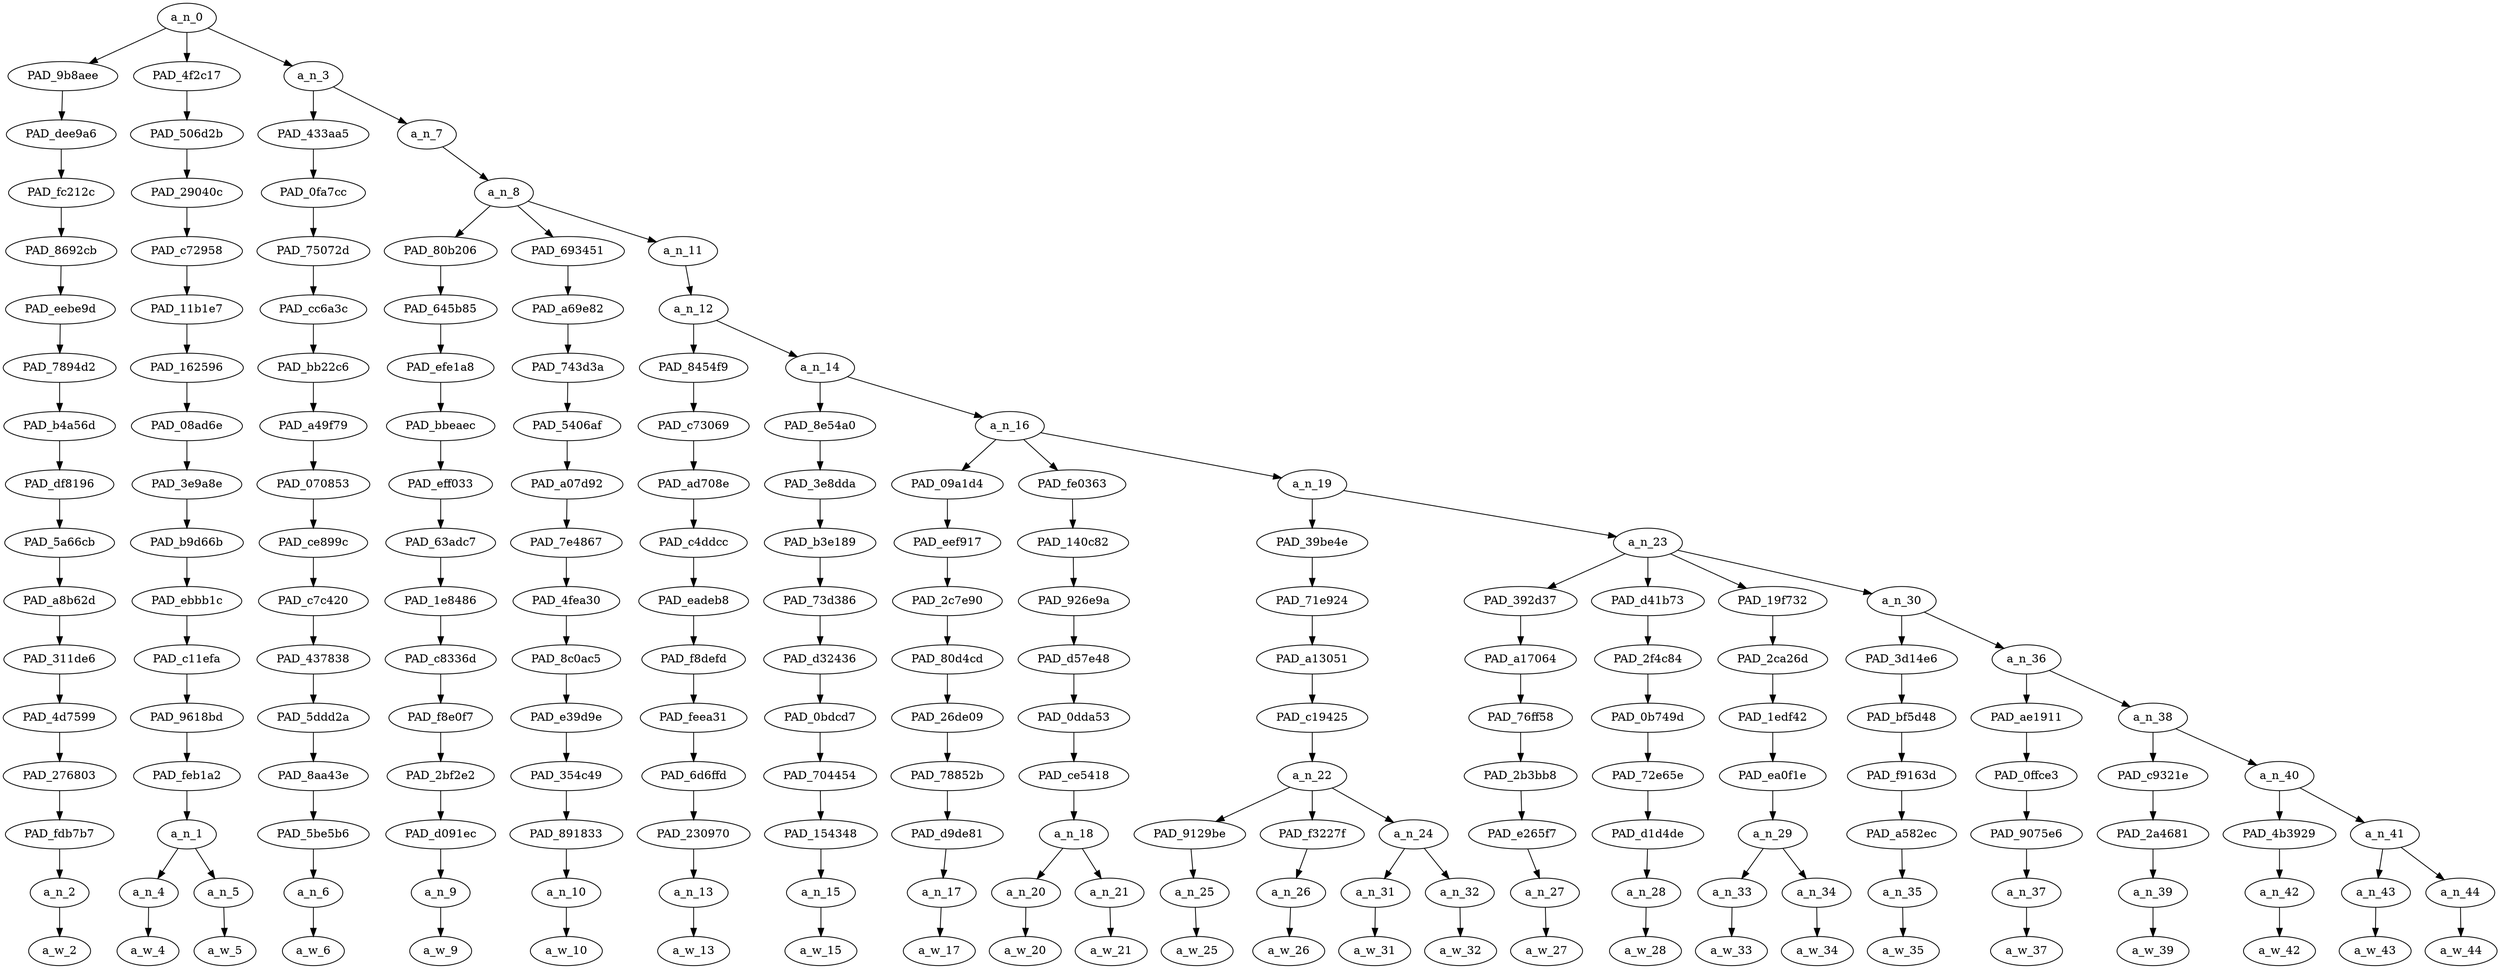 strict digraph "" {
	a_n_0	[div_dir=1,
		index=0,
		level=16,
		pos="2.247606819058642,16!",
		text_span="[0, 1, 2, 3, 4, 5, 6, 7, 8, 9, 10, 11, 12, 13, 14, 15, 16, 17, 18, 19, 20, 21, 22, 23, 24]",
		value=1.00000000];
	PAD_9b8aee	[div_dir=1,
		index=1,
		level=15,
		pos="2.0,15!",
		text_span="[2]",
		value=0.02842164];
	a_n_0 -> PAD_9b8aee;
	PAD_4f2c17	[div_dir=1,
		index=0,
		level=15,
		pos="0.5,15!",
		text_span="[0, 1]",
		value=0.15666634];
	a_n_0 -> PAD_4f2c17;
	a_n_3	[div_dir=1,
		index=2,
		level=15,
		pos="4.242820457175926,15!",
		text_span="[3, 4, 5, 6, 7, 8, 9, 10, 11, 12, 13, 14, 15, 16, 17, 18, 19, 20, 21, 22, 23, 24]",
		value=0.81402770];
	a_n_0 -> a_n_3;
	PAD_dee9a6	[div_dir=1,
		index=1,
		level=14,
		pos="2.0,14!",
		text_span="[2]",
		value=0.02842164];
	PAD_9b8aee -> PAD_dee9a6;
	PAD_fc212c	[div_dir=1,
		index=1,
		level=13,
		pos="2.0,13!",
		text_span="[2]",
		value=0.02842164];
	PAD_dee9a6 -> PAD_fc212c;
	PAD_8692cb	[div_dir=1,
		index=1,
		level=12,
		pos="2.0,12!",
		text_span="[2]",
		value=0.02842164];
	PAD_fc212c -> PAD_8692cb;
	PAD_eebe9d	[div_dir=1,
		index=1,
		level=11,
		pos="2.0,11!",
		text_span="[2]",
		value=0.02842164];
	PAD_8692cb -> PAD_eebe9d;
	PAD_7894d2	[div_dir=1,
		index=1,
		level=10,
		pos="2.0,10!",
		text_span="[2]",
		value=0.02842164];
	PAD_eebe9d -> PAD_7894d2;
	PAD_b4a56d	[div_dir=1,
		index=1,
		level=9,
		pos="2.0,9!",
		text_span="[2]",
		value=0.02842164];
	PAD_7894d2 -> PAD_b4a56d;
	PAD_df8196	[div_dir=1,
		index=1,
		level=8,
		pos="2.0,8!",
		text_span="[2]",
		value=0.02842164];
	PAD_b4a56d -> PAD_df8196;
	PAD_5a66cb	[div_dir=1,
		index=1,
		level=7,
		pos="2.0,7!",
		text_span="[2]",
		value=0.02842164];
	PAD_df8196 -> PAD_5a66cb;
	PAD_a8b62d	[div_dir=1,
		index=1,
		level=6,
		pos="2.0,6!",
		text_span="[2]",
		value=0.02842164];
	PAD_5a66cb -> PAD_a8b62d;
	PAD_311de6	[div_dir=1,
		index=1,
		level=5,
		pos="2.0,5!",
		text_span="[2]",
		value=0.02842164];
	PAD_a8b62d -> PAD_311de6;
	PAD_4d7599	[div_dir=1,
		index=1,
		level=4,
		pos="2.0,4!",
		text_span="[2]",
		value=0.02842164];
	PAD_311de6 -> PAD_4d7599;
	PAD_276803	[div_dir=1,
		index=1,
		level=3,
		pos="2.0,3!",
		text_span="[2]",
		value=0.02842164];
	PAD_4d7599 -> PAD_276803;
	PAD_fdb7b7	[div_dir=1,
		index=1,
		level=2,
		pos="2.0,2!",
		text_span="[2]",
		value=0.02842164];
	PAD_276803 -> PAD_fdb7b7;
	a_n_2	[div_dir=1,
		index=2,
		level=1,
		pos="2.0,1!",
		text_span="[2]",
		value=0.02842164];
	PAD_fdb7b7 -> a_n_2;
	a_w_2	[div_dir=0,
		index=2,
		level=0,
		pos="2,0!",
		text_span="[2]",
		value=but];
	a_n_2 -> a_w_2;
	PAD_506d2b	[div_dir=1,
		index=0,
		level=14,
		pos="0.5,14!",
		text_span="[0, 1]",
		value=0.15666634];
	PAD_4f2c17 -> PAD_506d2b;
	PAD_29040c	[div_dir=1,
		index=0,
		level=13,
		pos="0.5,13!",
		text_span="[0, 1]",
		value=0.15666634];
	PAD_506d2b -> PAD_29040c;
	PAD_c72958	[div_dir=1,
		index=0,
		level=12,
		pos="0.5,12!",
		text_span="[0, 1]",
		value=0.15666634];
	PAD_29040c -> PAD_c72958;
	PAD_11b1e7	[div_dir=1,
		index=0,
		level=11,
		pos="0.5,11!",
		text_span="[0, 1]",
		value=0.15666634];
	PAD_c72958 -> PAD_11b1e7;
	PAD_162596	[div_dir=1,
		index=0,
		level=10,
		pos="0.5,10!",
		text_span="[0, 1]",
		value=0.15666634];
	PAD_11b1e7 -> PAD_162596;
	PAD_08ad6e	[div_dir=1,
		index=0,
		level=9,
		pos="0.5,9!",
		text_span="[0, 1]",
		value=0.15666634];
	PAD_162596 -> PAD_08ad6e;
	PAD_3e9a8e	[div_dir=1,
		index=0,
		level=8,
		pos="0.5,8!",
		text_span="[0, 1]",
		value=0.15666634];
	PAD_08ad6e -> PAD_3e9a8e;
	PAD_b9d66b	[div_dir=1,
		index=0,
		level=7,
		pos="0.5,7!",
		text_span="[0, 1]",
		value=0.15666634];
	PAD_3e9a8e -> PAD_b9d66b;
	PAD_ebbb1c	[div_dir=1,
		index=0,
		level=6,
		pos="0.5,6!",
		text_span="[0, 1]",
		value=0.15666634];
	PAD_b9d66b -> PAD_ebbb1c;
	PAD_c11efa	[div_dir=1,
		index=0,
		level=5,
		pos="0.5,5!",
		text_span="[0, 1]",
		value=0.15666634];
	PAD_ebbb1c -> PAD_c11efa;
	PAD_9618bd	[div_dir=1,
		index=0,
		level=4,
		pos="0.5,4!",
		text_span="[0, 1]",
		value=0.15666634];
	PAD_c11efa -> PAD_9618bd;
	PAD_feb1a2	[div_dir=1,
		index=0,
		level=3,
		pos="0.5,3!",
		text_span="[0, 1]",
		value=0.15666634];
	PAD_9618bd -> PAD_feb1a2;
	a_n_1	[div_dir=1,
		index=0,
		level=2,
		pos="0.5,2!",
		text_span="[0, 1]",
		value=0.15666634];
	PAD_feb1a2 -> a_n_1;
	a_n_4	[div_dir=1,
		index=0,
		level=1,
		pos="0.0,1!",
		text_span="[0]",
		value=0.07489894];
	a_n_1 -> a_n_4;
	a_n_5	[div_dir=1,
		index=1,
		level=1,
		pos="1.0,1!",
		text_span="[1]",
		value=0.08131075];
	a_n_1 -> a_n_5;
	a_w_4	[div_dir=0,
		index=0,
		level=0,
		pos="0,0!",
		text_span="[0]",
		value=sick];
	a_n_4 -> a_w_4;
	a_w_5	[div_dir=0,
		index=1,
		level=0,
		pos="1,0!",
		text_span="[1]",
		value=commie];
	a_n_5 -> a_w_5;
	PAD_433aa5	[div_dir=1,
		index=2,
		level=14,
		pos="3.0,14!",
		text_span="[3]",
		value=0.02413432];
	a_n_3 -> PAD_433aa5;
	a_n_7	[div_dir=1,
		index=3,
		level=14,
		pos="5.485640914351852,14!",
		text_span="[4, 5, 6, 7, 8, 9, 10, 11, 12, 13, 14, 15, 16, 17, 18, 19, 20, 21, 22, 23, 24]",
		value=0.78911395];
	a_n_3 -> a_n_7;
	PAD_0fa7cc	[div_dir=1,
		index=2,
		level=13,
		pos="3.0,13!",
		text_span="[3]",
		value=0.02413432];
	PAD_433aa5 -> PAD_0fa7cc;
	PAD_75072d	[div_dir=1,
		index=2,
		level=12,
		pos="3.0,12!",
		text_span="[3]",
		value=0.02413432];
	PAD_0fa7cc -> PAD_75072d;
	PAD_cc6a3c	[div_dir=1,
		index=2,
		level=11,
		pos="3.0,11!",
		text_span="[3]",
		value=0.02413432];
	PAD_75072d -> PAD_cc6a3c;
	PAD_bb22c6	[div_dir=1,
		index=2,
		level=10,
		pos="3.0,10!",
		text_span="[3]",
		value=0.02413432];
	PAD_cc6a3c -> PAD_bb22c6;
	PAD_a49f79	[div_dir=1,
		index=2,
		level=9,
		pos="3.0,9!",
		text_span="[3]",
		value=0.02413432];
	PAD_bb22c6 -> PAD_a49f79;
	PAD_070853	[div_dir=1,
		index=2,
		level=8,
		pos="3.0,8!",
		text_span="[3]",
		value=0.02413432];
	PAD_a49f79 -> PAD_070853;
	PAD_ce899c	[div_dir=1,
		index=2,
		level=7,
		pos="3.0,7!",
		text_span="[3]",
		value=0.02413432];
	PAD_070853 -> PAD_ce899c;
	PAD_c7c420	[div_dir=1,
		index=2,
		level=6,
		pos="3.0,6!",
		text_span="[3]",
		value=0.02413432];
	PAD_ce899c -> PAD_c7c420;
	PAD_437838	[div_dir=1,
		index=2,
		level=5,
		pos="3.0,5!",
		text_span="[3]",
		value=0.02413432];
	PAD_c7c420 -> PAD_437838;
	PAD_5ddd2a	[div_dir=1,
		index=2,
		level=4,
		pos="3.0,4!",
		text_span="[3]",
		value=0.02413432];
	PAD_437838 -> PAD_5ddd2a;
	PAD_8aa43e	[div_dir=1,
		index=2,
		level=3,
		pos="3.0,3!",
		text_span="[3]",
		value=0.02413432];
	PAD_5ddd2a -> PAD_8aa43e;
	PAD_5be5b6	[div_dir=1,
		index=2,
		level=2,
		pos="3.0,2!",
		text_span="[3]",
		value=0.02413432];
	PAD_8aa43e -> PAD_5be5b6;
	a_n_6	[div_dir=1,
		index=3,
		level=1,
		pos="3.0,1!",
		text_span="[3]",
		value=0.02413432];
	PAD_5be5b6 -> a_n_6;
	a_w_6	[div_dir=0,
		index=3,
		level=0,
		pos="3,0!",
		text_span="[3]",
		value=who];
	a_n_6 -> a_w_6;
	a_n_8	[div_dir=1,
		index=3,
		level=13,
		pos="5.485640914351852,13!",
		text_span="[4, 5, 6, 7, 8, 9, 10, 11, 12, 13, 14, 15, 16, 17, 18, 19, 20, 21, 22, 23, 24]",
		value=0.78833899];
	a_n_7 -> a_n_8;
	PAD_80b206	[div_dir=1,
		index=3,
		level=12,
		pos="4.0,12!",
		text_span="[4]",
		value=0.02967548];
	a_n_8 -> PAD_80b206;
	PAD_693451	[div_dir=1,
		index=4,
		level=12,
		pos="5.0,12!",
		text_span="[5]",
		value=0.02171450];
	a_n_8 -> PAD_693451;
	a_n_11	[div_dir=1,
		index=5,
		level=12,
		pos="7.456922743055555,12!",
		text_span="[6, 7, 8, 9, 10, 11, 12, 13, 14, 15, 16, 17, 18, 19, 20, 21, 22, 23, 24]",
		value=0.73617405];
	a_n_8 -> a_n_11;
	PAD_645b85	[div_dir=1,
		index=3,
		level=11,
		pos="4.0,11!",
		text_span="[4]",
		value=0.02967548];
	PAD_80b206 -> PAD_645b85;
	PAD_efe1a8	[div_dir=1,
		index=3,
		level=10,
		pos="4.0,10!",
		text_span="[4]",
		value=0.02967548];
	PAD_645b85 -> PAD_efe1a8;
	PAD_bbeaec	[div_dir=1,
		index=3,
		level=9,
		pos="4.0,9!",
		text_span="[4]",
		value=0.02967548];
	PAD_efe1a8 -> PAD_bbeaec;
	PAD_eff033	[div_dir=1,
		index=3,
		level=8,
		pos="4.0,8!",
		text_span="[4]",
		value=0.02967548];
	PAD_bbeaec -> PAD_eff033;
	PAD_63adc7	[div_dir=1,
		index=3,
		level=7,
		pos="4.0,7!",
		text_span="[4]",
		value=0.02967548];
	PAD_eff033 -> PAD_63adc7;
	PAD_1e8486	[div_dir=1,
		index=3,
		level=6,
		pos="4.0,6!",
		text_span="[4]",
		value=0.02967548];
	PAD_63adc7 -> PAD_1e8486;
	PAD_c8336d	[div_dir=1,
		index=3,
		level=5,
		pos="4.0,5!",
		text_span="[4]",
		value=0.02967548];
	PAD_1e8486 -> PAD_c8336d;
	PAD_f8e0f7	[div_dir=1,
		index=3,
		level=4,
		pos="4.0,4!",
		text_span="[4]",
		value=0.02967548];
	PAD_c8336d -> PAD_f8e0f7;
	PAD_2bf2e2	[div_dir=1,
		index=3,
		level=3,
		pos="4.0,3!",
		text_span="[4]",
		value=0.02967548];
	PAD_f8e0f7 -> PAD_2bf2e2;
	PAD_d091ec	[div_dir=1,
		index=3,
		level=2,
		pos="4.0,2!",
		text_span="[4]",
		value=0.02967548];
	PAD_2bf2e2 -> PAD_d091ec;
	a_n_9	[div_dir=1,
		index=4,
		level=1,
		pos="4.0,1!",
		text_span="[4]",
		value=0.02967548];
	PAD_d091ec -> a_n_9;
	a_w_9	[div_dir=0,
		index=4,
		level=0,
		pos="4,0!",
		text_span="[4]",
		value=elected];
	a_n_9 -> a_w_9;
	PAD_a69e82	[div_dir=1,
		index=4,
		level=11,
		pos="5.0,11!",
		text_span="[5]",
		value=0.02171450];
	PAD_693451 -> PAD_a69e82;
	PAD_743d3a	[div_dir=1,
		index=4,
		level=10,
		pos="5.0,10!",
		text_span="[5]",
		value=0.02171450];
	PAD_a69e82 -> PAD_743d3a;
	PAD_5406af	[div_dir=1,
		index=4,
		level=9,
		pos="5.0,9!",
		text_span="[5]",
		value=0.02171450];
	PAD_743d3a -> PAD_5406af;
	PAD_a07d92	[div_dir=1,
		index=4,
		level=8,
		pos="5.0,8!",
		text_span="[5]",
		value=0.02171450];
	PAD_5406af -> PAD_a07d92;
	PAD_7e4867	[div_dir=1,
		index=4,
		level=7,
		pos="5.0,7!",
		text_span="[5]",
		value=0.02171450];
	PAD_a07d92 -> PAD_7e4867;
	PAD_4fea30	[div_dir=1,
		index=4,
		level=6,
		pos="5.0,6!",
		text_span="[5]",
		value=0.02171450];
	PAD_7e4867 -> PAD_4fea30;
	PAD_8c0ac5	[div_dir=1,
		index=4,
		level=5,
		pos="5.0,5!",
		text_span="[5]",
		value=0.02171450];
	PAD_4fea30 -> PAD_8c0ac5;
	PAD_e39d9e	[div_dir=1,
		index=4,
		level=4,
		pos="5.0,4!",
		text_span="[5]",
		value=0.02171450];
	PAD_8c0ac5 -> PAD_e39d9e;
	PAD_354c49	[div_dir=1,
		index=4,
		level=3,
		pos="5.0,3!",
		text_span="[5]",
		value=0.02171450];
	PAD_e39d9e -> PAD_354c49;
	PAD_891833	[div_dir=1,
		index=4,
		level=2,
		pos="5.0,2!",
		text_span="[5]",
		value=0.02171450];
	PAD_354c49 -> PAD_891833;
	a_n_10	[div_dir=1,
		index=5,
		level=1,
		pos="5.0,1!",
		text_span="[5]",
		value=0.02171450];
	PAD_891833 -> a_n_10;
	a_w_10	[div_dir=0,
		index=5,
		level=0,
		pos="5,0!",
		text_span="[5]",
		value=her];
	a_n_10 -> a_w_10;
	a_n_12	[div_dir=1,
		index=5,
		level=11,
		pos="7.456922743055555,11!",
		text_span="[6, 7, 8, 9, 10, 11, 12, 13, 14, 15, 16, 17, 18, 19, 20, 21, 22, 23, 24]",
		value=0.73537876];
	a_n_11 -> a_n_12;
	PAD_8454f9	[div_dir=1,
		index=5,
		level=10,
		pos="6.0,10!",
		text_span="[6]",
		value=0.02007966];
	a_n_12 -> PAD_8454f9;
	a_n_14	[div_dir=1,
		index=6,
		level=10,
		pos="8.91384548611111,10!",
		text_span="[7, 8, 9, 10, 11, 12, 13, 14, 15, 16, 17, 18, 19, 20, 21, 22, 23, 24]",
		value=0.71450382];
	a_n_12 -> a_n_14;
	PAD_c73069	[div_dir=1,
		index=5,
		level=9,
		pos="6.0,9!",
		text_span="[6]",
		value=0.02007966];
	PAD_8454f9 -> PAD_c73069;
	PAD_ad708e	[div_dir=1,
		index=5,
		level=8,
		pos="6.0,8!",
		text_span="[6]",
		value=0.02007966];
	PAD_c73069 -> PAD_ad708e;
	PAD_c4ddcc	[div_dir=1,
		index=5,
		level=7,
		pos="6.0,7!",
		text_span="[6]",
		value=0.02007966];
	PAD_ad708e -> PAD_c4ddcc;
	PAD_eadeb8	[div_dir=1,
		index=5,
		level=6,
		pos="6.0,6!",
		text_span="[6]",
		value=0.02007966];
	PAD_c4ddcc -> PAD_eadeb8;
	PAD_f8defd	[div_dir=1,
		index=5,
		level=5,
		pos="6.0,5!",
		text_span="[6]",
		value=0.02007966];
	PAD_eadeb8 -> PAD_f8defd;
	PAD_feea31	[div_dir=1,
		index=5,
		level=4,
		pos="6.0,4!",
		text_span="[6]",
		value=0.02007966];
	PAD_f8defd -> PAD_feea31;
	PAD_6d6ffd	[div_dir=1,
		index=5,
		level=3,
		pos="6.0,3!",
		text_span="[6]",
		value=0.02007966];
	PAD_feea31 -> PAD_6d6ffd;
	PAD_230970	[div_dir=1,
		index=5,
		level=2,
		pos="6.0,2!",
		text_span="[6]",
		value=0.02007966];
	PAD_6d6ffd -> PAD_230970;
	a_n_13	[div_dir=1,
		index=6,
		level=1,
		pos="6.0,1!",
		text_span="[6]",
		value=0.02007966];
	PAD_230970 -> a_n_13;
	a_w_13	[div_dir=0,
		index=6,
		level=0,
		pos="6,0!",
		text_span="[6]",
		value=they];
	a_n_13 -> a_w_13;
	PAD_8e54a0	[div_dir=1,
		index=6,
		level=9,
		pos="7.0,9!",
		text_span="[7]",
		value=0.01879130];
	a_n_14 -> PAD_8e54a0;
	a_n_16	[div_dir=1,
		index=7,
		level=9,
		pos="10.827690972222223,9!",
		text_span="[8, 9, 10, 11, 12, 13, 14, 15, 16, 17, 18, 19, 20, 21, 22, 23, 24]",
		value=0.69492280];
	a_n_14 -> a_n_16;
	PAD_3e8dda	[div_dir=1,
		index=6,
		level=8,
		pos="7.0,8!",
		text_span="[7]",
		value=0.01879130];
	PAD_8e54a0 -> PAD_3e8dda;
	PAD_b3e189	[div_dir=1,
		index=6,
		level=7,
		pos="7.0,7!",
		text_span="[7]",
		value=0.01879130];
	PAD_3e8dda -> PAD_b3e189;
	PAD_73d386	[div_dir=1,
		index=6,
		level=6,
		pos="7.0,6!",
		text_span="[7]",
		value=0.01879130];
	PAD_b3e189 -> PAD_73d386;
	PAD_d32436	[div_dir=1,
		index=6,
		level=5,
		pos="7.0,5!",
		text_span="[7]",
		value=0.01879130];
	PAD_73d386 -> PAD_d32436;
	PAD_0bdcd7	[div_dir=1,
		index=6,
		level=4,
		pos="7.0,4!",
		text_span="[7]",
		value=0.01879130];
	PAD_d32436 -> PAD_0bdcd7;
	PAD_704454	[div_dir=1,
		index=6,
		level=3,
		pos="7.0,3!",
		text_span="[7]",
		value=0.01879130];
	PAD_0bdcd7 -> PAD_704454;
	PAD_154348	[div_dir=1,
		index=6,
		level=2,
		pos="7.0,2!",
		text_span="[7]",
		value=0.01879130];
	PAD_704454 -> PAD_154348;
	a_n_15	[div_dir=1,
		index=7,
		level=1,
		pos="7.0,1!",
		text_span="[7]",
		value=0.01879130];
	PAD_154348 -> a_n_15;
	a_w_15	[div_dir=0,
		index=7,
		level=0,
		pos="7,0!",
		text_span="[7]",
		value=are];
	a_n_15 -> a_w_15;
	PAD_09a1d4	[div_dir=1,
		index=7,
		level=8,
		pos="8.0,8!",
		text_span="[8]",
		value=0.02946010];
	a_n_16 -> PAD_09a1d4;
	PAD_fe0363	[div_dir=1,
		index=8,
		level=8,
		pos="9.5,8!",
		text_span="[9, 10]",
		value=0.06380620];
	a_n_16 -> PAD_fe0363;
	a_n_19	[div_dir=1,
		index=9,
		level=8,
		pos="14.983072916666668,8!",
		text_span="[11, 12, 13, 14, 15, 16, 17, 18, 19, 20, 21, 22, 23, 24]",
		value=0.60085030];
	a_n_16 -> a_n_19;
	PAD_eef917	[div_dir=1,
		index=7,
		level=7,
		pos="8.0,7!",
		text_span="[8]",
		value=0.02946010];
	PAD_09a1d4 -> PAD_eef917;
	PAD_2c7e90	[div_dir=1,
		index=7,
		level=6,
		pos="8.0,6!",
		text_span="[8]",
		value=0.02946010];
	PAD_eef917 -> PAD_2c7e90;
	PAD_80d4cd	[div_dir=1,
		index=7,
		level=5,
		pos="8.0,5!",
		text_span="[8]",
		value=0.02946010];
	PAD_2c7e90 -> PAD_80d4cd;
	PAD_26de09	[div_dir=1,
		index=7,
		level=4,
		pos="8.0,4!",
		text_span="[8]",
		value=0.02946010];
	PAD_80d4cd -> PAD_26de09;
	PAD_78852b	[div_dir=1,
		index=7,
		level=3,
		pos="8.0,3!",
		text_span="[8]",
		value=0.02946010];
	PAD_26de09 -> PAD_78852b;
	PAD_d9de81	[div_dir=1,
		index=7,
		level=2,
		pos="8.0,2!",
		text_span="[8]",
		value=0.02946010];
	PAD_78852b -> PAD_d9de81;
	a_n_17	[div_dir=1,
		index=8,
		level=1,
		pos="8.0,1!",
		text_span="[8]",
		value=0.02946010];
	PAD_d9de81 -> a_n_17;
	a_w_17	[div_dir=0,
		index=8,
		level=0,
		pos="8,0!",
		text_span="[8]",
		value=fucking];
	a_n_17 -> a_w_17;
	PAD_140c82	[div_dir=1,
		index=8,
		level=7,
		pos="9.5,7!",
		text_span="[9, 10]",
		value=0.06380620];
	PAD_fe0363 -> PAD_140c82;
	PAD_926e9a	[div_dir=1,
		index=8,
		level=6,
		pos="9.5,6!",
		text_span="[9, 10]",
		value=0.06380620];
	PAD_140c82 -> PAD_926e9a;
	PAD_d57e48	[div_dir=1,
		index=8,
		level=5,
		pos="9.5,5!",
		text_span="[9, 10]",
		value=0.06380620];
	PAD_926e9a -> PAD_d57e48;
	PAD_0dda53	[div_dir=1,
		index=8,
		level=4,
		pos="9.5,4!",
		text_span="[9, 10]",
		value=0.06380620];
	PAD_d57e48 -> PAD_0dda53;
	PAD_ce5418	[div_dir=1,
		index=8,
		level=3,
		pos="9.5,3!",
		text_span="[9, 10]",
		value=0.06380620];
	PAD_0dda53 -> PAD_ce5418;
	a_n_18	[div_dir=1,
		index=8,
		level=2,
		pos="9.5,2!",
		text_span="[9, 10]",
		value=0.06380620];
	PAD_ce5418 -> a_n_18;
	a_n_20	[div_dir=1,
		index=9,
		level=1,
		pos="9.0,1!",
		text_span="[9]",
		value=0.03292982];
	a_n_18 -> a_n_20;
	a_n_21	[div_dir=1,
		index=10,
		level=1,
		pos="10.0,1!",
		text_span="[10]",
		value=0.03070916];
	a_n_18 -> a_n_21;
	a_w_20	[div_dir=0,
		index=9,
		level=0,
		pos="9,0!",
		text_span="[9]",
		value=genetic];
	a_n_20 -> a_w_20;
	a_w_21	[div_dir=0,
		index=10,
		level=0,
		pos="10,0!",
		text_span="[10]",
		value=fails];
	a_n_21 -> a_w_21;
	PAD_39be4e	[div_dir=1,
		index=9,
		level=7,
		pos="12.833333333333334,7!",
		text_span="[11, 12, 13, 14]",
		value=0.20390170];
	a_n_19 -> PAD_39be4e;
	a_n_23	[div_dir=1,
		index=10,
		level=7,
		pos="17.1328125,7!",
		text_span="[15, 16, 17, 18, 19, 20, 21, 22, 23, 24]",
		value=0.39616552];
	a_n_19 -> a_n_23;
	PAD_71e924	[div_dir=1,
		index=9,
		level=6,
		pos="12.833333333333334,6!",
		text_span="[11, 12, 13, 14]",
		value=0.20390170];
	PAD_39be4e -> PAD_71e924;
	PAD_a13051	[div_dir=1,
		index=9,
		level=5,
		pos="12.833333333333334,5!",
		text_span="[11, 12, 13, 14]",
		value=0.20390170];
	PAD_71e924 -> PAD_a13051;
	PAD_c19425	[div_dir=1,
		index=9,
		level=4,
		pos="12.833333333333334,4!",
		text_span="[11, 12, 13, 14]",
		value=0.20390170];
	PAD_a13051 -> PAD_c19425;
	a_n_22	[div_dir=1,
		index=9,
		level=3,
		pos="12.833333333333334,3!",
		text_span="[11, 12, 13, 14]",
		value=0.20390170];
	PAD_c19425 -> a_n_22;
	PAD_9129be	[div_dir=1,
		index=10,
		level=2,
		pos="13.0,2!",
		text_span="[13]",
		value=0.11202617];
	a_n_22 -> PAD_9129be;
	PAD_f3227f	[div_dir=1,
		index=11,
		level=2,
		pos="14.0,2!",
		text_span="[14]",
		value=0.04601012];
	a_n_22 -> PAD_f3227f;
	a_n_24	[div_dir=1,
		index=9,
		level=2,
		pos="11.5,2!",
		text_span="[11, 12]",
		value=0.04530696];
	a_n_22 -> a_n_24;
	a_n_25	[div_dir=1,
		index=13,
		level=1,
		pos="13.0,1!",
		text_span="[13]",
		value=0.11202617];
	PAD_9129be -> a_n_25;
	a_w_25	[div_dir=0,
		index=13,
		level=0,
		pos="13,0!",
		text_span="[13]",
		value=nigger];
	a_n_25 -> a_w_25;
	a_n_26	[div_dir=1,
		index=14,
		level=1,
		pos="14.0,1!",
		text_span="[14]",
		value=0.04601012];
	PAD_f3227f -> a_n_26;
	a_w_26	[div_dir=0,
		index=14,
		level=0,
		pos="14,0!",
		text_span="[14]",
		value=genes];
	a_n_26 -> a_w_26;
	a_n_31	[div_dir=1,
		index=11,
		level=1,
		pos="11.0,1!",
		text_span="[11]",
		value=0.02078989];
	a_n_24 -> a_n_31;
	a_n_32	[div_dir=1,
		index=12,
		level=1,
		pos="12.0,1!",
		text_span="[12]",
		value=0.02438684];
	a_n_24 -> a_n_32;
	a_w_31	[div_dir=0,
		index=11,
		level=0,
		pos="11,0!",
		text_span="[11]",
		value=too];
	a_n_31 -> a_w_31;
	a_w_32	[div_dir=0,
		index=12,
		level=0,
		pos="12,0!",
		text_span="[12]",
		value=much];
	a_n_32 -> a_w_32;
	PAD_392d37	[div_dir=1,
		index=10,
		level=6,
		pos="15.0,6!",
		text_span="[15]",
		value=0.03746696];
	a_n_23 -> PAD_392d37;
	PAD_d41b73	[div_dir=1,
		index=11,
		level=6,
		pos="16.0,6!",
		text_span="[16]",
		value=0.02737825];
	a_n_23 -> PAD_d41b73;
	PAD_19f732	[div_dir=1,
		index=12,
		level=6,
		pos="17.5,6!",
		text_span="[17, 18]",
		value=0.08470330];
	a_n_23 -> PAD_19f732;
	a_n_30	[div_dir=1,
		index=13,
		level=6,
		pos="20.03125,6!",
		text_span="[19, 20, 21, 22, 23, 24]",
		value=0.24605029];
	a_n_23 -> a_n_30;
	PAD_a17064	[div_dir=1,
		index=10,
		level=5,
		pos="15.0,5!",
		text_span="[15]",
		value=0.03746696];
	PAD_392d37 -> PAD_a17064;
	PAD_76ff58	[div_dir=1,
		index=10,
		level=4,
		pos="15.0,4!",
		text_span="[15]",
		value=0.03746696];
	PAD_a17064 -> PAD_76ff58;
	PAD_2b3bb8	[div_dir=1,
		index=10,
		level=3,
		pos="15.0,3!",
		text_span="[15]",
		value=0.03746696];
	PAD_76ff58 -> PAD_2b3bb8;
	PAD_e265f7	[div_dir=1,
		index=12,
		level=2,
		pos="15.0,2!",
		text_span="[15]",
		value=0.03746696];
	PAD_2b3bb8 -> PAD_e265f7;
	a_n_27	[div_dir=1,
		index=15,
		level=1,
		pos="15.0,1!",
		text_span="[15]",
		value=0.03746696];
	PAD_e265f7 -> a_n_27;
	a_w_27	[div_dir=0,
		index=15,
		level=0,
		pos="15,0!",
		text_span="[15]",
		value=wipe];
	a_n_27 -> a_w_27;
	PAD_2f4c84	[div_dir=1,
		index=11,
		level=5,
		pos="16.0,5!",
		text_span="[16]",
		value=0.02737825];
	PAD_d41b73 -> PAD_2f4c84;
	PAD_0b749d	[div_dir=1,
		index=11,
		level=4,
		pos="16.0,4!",
		text_span="[16]",
		value=0.02737825];
	PAD_2f4c84 -> PAD_0b749d;
	PAD_72e65e	[div_dir=1,
		index=11,
		level=3,
		pos="16.0,3!",
		text_span="[16]",
		value=0.02737825];
	PAD_0b749d -> PAD_72e65e;
	PAD_d1d4de	[div_dir=1,
		index=13,
		level=2,
		pos="16.0,2!",
		text_span="[16]",
		value=0.02737825];
	PAD_72e65e -> PAD_d1d4de;
	a_n_28	[div_dir=1,
		index=16,
		level=1,
		pos="16.0,1!",
		text_span="[16]",
		value=0.02737825];
	PAD_d1d4de -> a_n_28;
	a_w_28	[div_dir=0,
		index=16,
		level=0,
		pos="16,0!",
		text_span="[16]",
		value=out];
	a_n_28 -> a_w_28;
	PAD_2ca26d	[div_dir=1,
		index=12,
		level=5,
		pos="17.5,5!",
		text_span="[17, 18]",
		value=0.08470330];
	PAD_19f732 -> PAD_2ca26d;
	PAD_1edf42	[div_dir=1,
		index=12,
		level=4,
		pos="17.5,4!",
		text_span="[17, 18]",
		value=0.08470330];
	PAD_2ca26d -> PAD_1edf42;
	PAD_ea0f1e	[div_dir=1,
		index=12,
		level=3,
		pos="17.5,3!",
		text_span="[17, 18]",
		value=0.08470330];
	PAD_1edf42 -> PAD_ea0f1e;
	a_n_29	[div_dir=1,
		index=14,
		level=2,
		pos="17.5,2!",
		text_span="[17, 18]",
		value=0.08470330];
	PAD_ea0f1e -> a_n_29;
	a_n_33	[div_dir=1,
		index=17,
		level=1,
		pos="17.0,1!",
		text_span="[17]",
		value=0.03876545];
	a_n_29 -> a_n_33;
	a_n_34	[div_dir=1,
		index=18,
		level=1,
		pos="18.0,1!",
		text_span="[18]",
		value=0.04567736];
	a_n_29 -> a_n_34;
	a_w_33	[div_dir=0,
		index=17,
		level=0,
		pos="17,0!",
		text_span="[17]",
		value=island];
	a_n_33 -> a_w_33;
	a_w_34	[div_dir=0,
		index=18,
		level=0,
		pos="18,0!",
		text_span="[18]",
		value=seed];
	a_n_34 -> a_w_34;
	PAD_3d14e6	[div_dir=-1,
		index=13,
		level=5,
		pos="19.0,5!",
		text_span="[19]",
		value=0.02508342];
	a_n_30 -> PAD_3d14e6;
	a_n_36	[div_dir=1,
		index=14,
		level=5,
		pos="21.0625,5!",
		text_span="[20, 21, 22, 23, 24]",
		value=0.22055490];
	a_n_30 -> a_n_36;
	PAD_bf5d48	[div_dir=-1,
		index=13,
		level=4,
		pos="19.0,4!",
		text_span="[19]",
		value=0.02508342];
	PAD_3d14e6 -> PAD_bf5d48;
	PAD_f9163d	[div_dir=-1,
		index=13,
		level=3,
		pos="19.0,3!",
		text_span="[19]",
		value=0.02508342];
	PAD_bf5d48 -> PAD_f9163d;
	PAD_a582ec	[div_dir=-1,
		index=15,
		level=2,
		pos="19.0,2!",
		text_span="[19]",
		value=0.02508342];
	PAD_f9163d -> PAD_a582ec;
	a_n_35	[div_dir=-1,
		index=19,
		level=1,
		pos="19.0,1!",
		text_span="[19]",
		value=0.02508342];
	PAD_a582ec -> a_n_35;
	a_w_35	[div_dir=0,
		index=19,
		level=0,
		pos="19,0!",
		text_span="[19]",
		value=with];
	a_n_35 -> a_w_35;
	PAD_ae1911	[div_dir=1,
		index=14,
		level=4,
		pos="20.0,4!",
		text_span="[20]",
		value=0.06980752];
	a_n_36 -> PAD_ae1911;
	a_n_38	[div_dir=1,
		index=15,
		level=4,
		pos="22.125,4!",
		text_span="[21, 22, 23, 24]",
		value=0.15028396];
	a_n_36 -> a_n_38;
	PAD_0ffce3	[div_dir=1,
		index=14,
		level=3,
		pos="20.0,3!",
		text_span="[20]",
		value=0.06980752];
	PAD_ae1911 -> PAD_0ffce3;
	PAD_9075e6	[div_dir=1,
		index=16,
		level=2,
		pos="20.0,2!",
		text_span="[20]",
		value=0.06980752];
	PAD_0ffce3 -> PAD_9075e6;
	a_n_37	[div_dir=1,
		index=20,
		level=1,
		pos="20.0,1!",
		text_span="[20]",
		value=0.06980752];
	PAD_9075e6 -> a_n_37;
	a_w_37	[div_dir=0,
		index=20,
		level=0,
		pos="20,0!",
		text_span="[20]",
		value=asians];
	a_n_37 -> a_w_37;
	PAD_c9321e	[div_dir=1,
		index=15,
		level=3,
		pos="21.0,3!",
		text_span="[21]",
		value=0.03761327];
	a_n_38 -> PAD_c9321e;
	a_n_40	[div_dir=1,
		index=16,
		level=3,
		pos="23.25,3!",
		text_span="[22, 23, 24]",
		value=0.11229829];
	a_n_38 -> a_n_40;
	PAD_2a4681	[div_dir=1,
		index=17,
		level=2,
		pos="21.0,2!",
		text_span="[21]",
		value=0.03761327];
	PAD_c9321e -> PAD_2a4681;
	a_n_39	[div_dir=1,
		index=21,
		level=1,
		pos="21.0,1!",
		text_span="[21]",
		value=0.03761327];
	PAD_2a4681 -> a_n_39;
	a_w_39	[div_dir=0,
		index=21,
		level=0,
		pos="21,0!",
		text_span="[21]",
		value=collect];
	a_n_39 -> a_w_39;
	PAD_4b3929	[div_dir=1,
		index=19,
		level=2,
		pos="24.0,2!",
		text_span="[24]",
		value=0.03559798];
	a_n_40 -> PAD_4b3929;
	a_n_41	[div_dir=1,
		index=18,
		level=2,
		pos="22.5,2!",
		text_span="[22, 23]",
		value=0.07636012];
	a_n_40 -> a_n_41;
	a_n_42	[div_dir=1,
		index=24,
		level=1,
		pos="24.0,1!",
		text_span="[24]",
		value=0.03559798];
	PAD_4b3929 -> a_n_42;
	a_w_42	[div_dir=0,
		index=24,
		level=0,
		pos="24,0!",
		text_span="[24]",
		value=revenues];
	a_n_42 -> a_w_42;
	a_n_43	[div_dir=1,
		index=22,
		level=1,
		pos="22.0,1!",
		text_span="[22]",
		value=0.04151696];
	a_n_41 -> a_n_43;
	a_n_44	[div_dir=1,
		index=23,
		level=1,
		pos="23.0,1!",
		text_span="[23]",
		value=0.03455631];
	a_n_41 -> a_n_44;
	a_w_43	[div_dir=0,
		index=22,
		level=0,
		pos="22,0!",
		text_span="[22]",
		value=bumper];
	a_n_43 -> a_w_43;
	a_w_44	[div_dir=0,
		index=23,
		level=0,
		pos="23,0!",
		text_span="[23]",
		value=tax];
	a_n_44 -> a_w_44;
}
